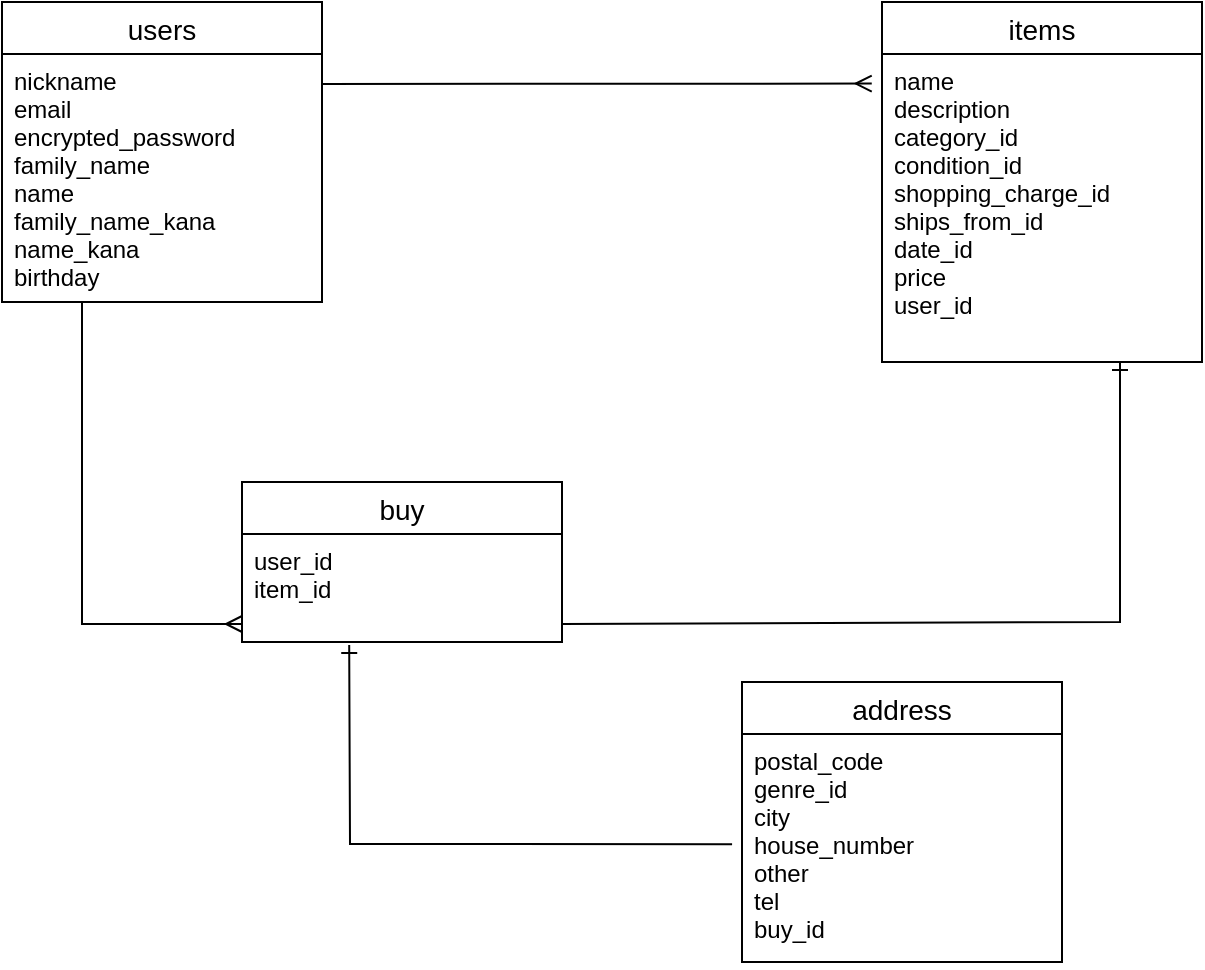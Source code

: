 <mxfile>
    <diagram id="_adc4eRGS46ypSbtCCSG" name="ページ1">
        <mxGraphModel dx="745" dy="493" grid="1" gridSize="10" guides="1" tooltips="1" connect="1" arrows="1" fold="1" page="1" pageScale="1" pageWidth="827" pageHeight="1169" math="0" shadow="0">
            <root>
                <mxCell id="0"/>
                <mxCell id="1" parent="0"/>
                <mxCell id="2" value="users" style="swimlane;fontStyle=0;childLayout=stackLayout;horizontal=1;startSize=26;horizontalStack=0;resizeParent=1;resizeParentMax=0;resizeLast=0;collapsible=1;marginBottom=0;align=center;fontSize=14;" vertex="1" parent="1">
                    <mxGeometry x="40" y="40" width="160" height="150" as="geometry"/>
                </mxCell>
                <mxCell id="3" value="nickname&#10;email&#10;encrypted_password&#10;family_name&#10;name&#10;family_name_kana&#10;name_kana&#10;birthday" style="text;strokeColor=none;fillColor=none;spacingLeft=4;spacingRight=4;overflow=hidden;rotatable=0;points=[[0,0.5],[1,0.5]];portConstraint=eastwest;fontSize=12;" vertex="1" parent="2">
                    <mxGeometry y="26" width="160" height="124" as="geometry"/>
                </mxCell>
                <mxCell id="6" value="items" style="swimlane;fontStyle=0;childLayout=stackLayout;horizontal=1;startSize=26;horizontalStack=0;resizeParent=1;resizeParentMax=0;resizeLast=0;collapsible=1;marginBottom=0;align=center;fontSize=14;" vertex="1" parent="1">
                    <mxGeometry x="480" y="40" width="160" height="180" as="geometry"/>
                </mxCell>
                <mxCell id="7" value="name&#10;description&#10;category_id&#10;condition_id&#10;shopping_charge_id&#10;ships_from_id&#10;date_id&#10;price&#10;user_id" style="text;strokeColor=none;fillColor=none;spacingLeft=4;spacingRight=4;overflow=hidden;rotatable=0;points=[[0,0.5],[1,0.5]];portConstraint=eastwest;fontSize=12;" vertex="1" parent="6">
                    <mxGeometry y="26" width="160" height="154" as="geometry"/>
                </mxCell>
                <mxCell id="10" value="buy" style="swimlane;fontStyle=0;childLayout=stackLayout;horizontal=1;startSize=26;horizontalStack=0;resizeParent=1;resizeParentMax=0;resizeLast=0;collapsible=1;marginBottom=0;align=center;fontSize=14;" vertex="1" parent="1">
                    <mxGeometry x="160" y="280" width="160" height="80" as="geometry"/>
                </mxCell>
                <mxCell id="11" value="user_id&#10;item_id" style="text;strokeColor=none;fillColor=none;spacingLeft=4;spacingRight=4;overflow=hidden;rotatable=0;points=[[0,0.5],[1,0.5]];portConstraint=eastwest;fontSize=12;" vertex="1" parent="10">
                    <mxGeometry y="26" width="160" height="54" as="geometry"/>
                </mxCell>
                <mxCell id="14" value="address" style="swimlane;fontStyle=0;childLayout=stackLayout;horizontal=1;startSize=26;horizontalStack=0;resizeParent=1;resizeParentMax=0;resizeLast=0;collapsible=1;marginBottom=0;align=center;fontSize=14;" vertex="1" parent="1">
                    <mxGeometry x="410" y="380" width="160" height="140" as="geometry"/>
                </mxCell>
                <mxCell id="15" value="postal_code&#10;genre_id&#10;city&#10;house_number&#10;other&#10;tel&#10;buy_id" style="text;strokeColor=none;fillColor=none;spacingLeft=4;spacingRight=4;overflow=hidden;rotatable=0;points=[[0,0.5],[1,0.5]];portConstraint=eastwest;fontSize=12;" vertex="1" parent="14">
                    <mxGeometry y="26" width="160" height="114" as="geometry"/>
                </mxCell>
                <mxCell id="23" style="edgeStyle=none;rounded=0;html=1;entryX=-0.032;entryY=0.096;entryDx=0;entryDy=0;endArrow=ERmany;endFill=0;entryPerimeter=0;" edge="1" parent="1" target="7">
                    <mxGeometry relative="1" as="geometry">
                        <mxPoint x="200" y="81" as="sourcePoint"/>
                    </mxGeometry>
                </mxCell>
                <mxCell id="24" style="edgeStyle=none;rounded=0;html=1;entryX=0;entryY=0.5;entryDx=0;entryDy=0;endArrow=ERmany;endFill=0;" edge="1" parent="1">
                    <mxGeometry relative="1" as="geometry">
                        <mxPoint x="80" y="190" as="sourcePoint"/>
                        <mxPoint x="160" y="351" as="targetPoint"/>
                        <Array as="points">
                            <mxPoint x="80" y="351"/>
                        </Array>
                    </mxGeometry>
                </mxCell>
                <mxCell id="25" style="edgeStyle=none;rounded=0;html=1;exitX=1;exitY=0.5;exitDx=0;exitDy=0;endArrow=ERone;endFill=0;" edge="1" parent="1">
                    <mxGeometry relative="1" as="geometry">
                        <mxPoint x="320" y="351" as="sourcePoint"/>
                        <mxPoint x="599" y="220" as="targetPoint"/>
                        <Array as="points">
                            <mxPoint x="599" y="350"/>
                        </Array>
                    </mxGeometry>
                </mxCell>
                <mxCell id="26" style="edgeStyle=none;rounded=0;html=1;exitX=-0.031;exitY=0.837;exitDx=0;exitDy=0;entryX=0.335;entryY=1.028;entryDx=0;entryDy=0;entryPerimeter=0;endArrow=ERone;endFill=0;exitPerimeter=0;" edge="1" parent="1" target="11">
                    <mxGeometry relative="1" as="geometry">
                        <mxPoint x="405.04" y="461.11" as="sourcePoint"/>
                        <mxPoint x="213.6" y="398.37" as="targetPoint"/>
                        <Array as="points">
                            <mxPoint x="214" y="461"/>
                        </Array>
                    </mxGeometry>
                </mxCell>
            </root>
        </mxGraphModel>
    </diagram>
</mxfile>